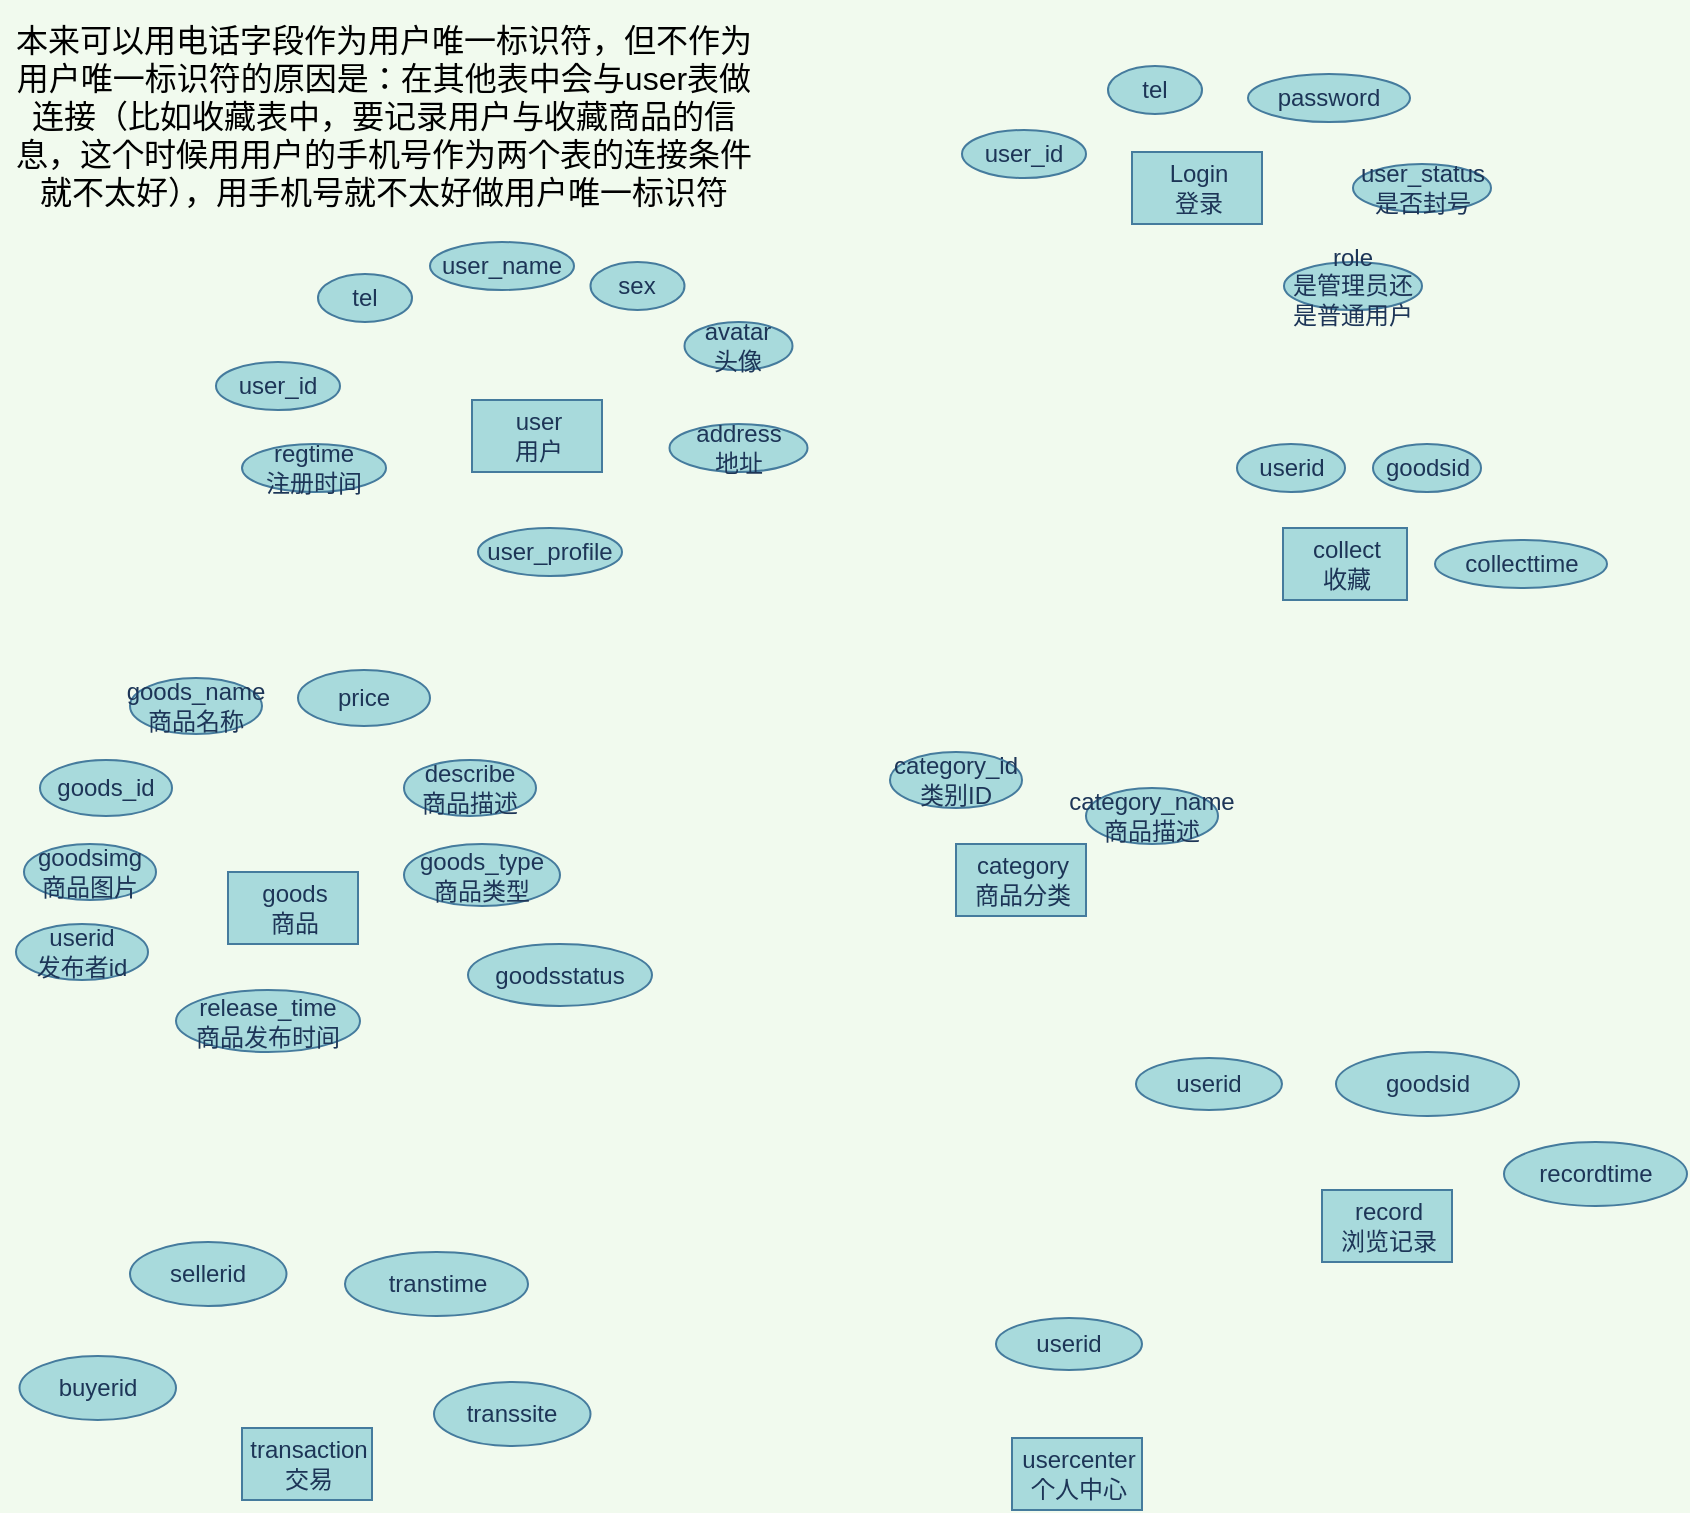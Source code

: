 <mxfile version="18.0.2" type="github">
  <diagram id="R2lEEEUBdFMjLlhIrx00" name="Page-1">
    <mxGraphModel dx="1063" dy="509" grid="0" gridSize="10" guides="1" tooltips="1" connect="1" arrows="1" fold="1" page="1" pageScale="1" pageWidth="850" pageHeight="1100" background="#F1FAEE" math="0" shadow="0" extFonts="Permanent Marker^https://fonts.googleapis.com/css?family=Permanent+Marker">
      <root>
        <mxCell id="0" />
        <mxCell id="1" parent="0" />
        <mxCell id="g1o5wDydBx8oVk8ByclE-10" value="user&lt;br&gt;用户" style="html=1;fillColor=#A8DADC;strokeColor=#457B9D;fontColor=#1D3557;" parent="1" vertex="1">
          <mxGeometry x="249" y="217" width="65" height="36" as="geometry" />
        </mxCell>
        <mxCell id="g1o5wDydBx8oVk8ByclE-11" value="collect&lt;br&gt;收藏" style="html=1;fillColor=#A8DADC;strokeColor=#457B9D;fontColor=#1D3557;" parent="1" vertex="1">
          <mxGeometry x="654.5" y="281" width="62" height="36" as="geometry" />
        </mxCell>
        <mxCell id="g1o5wDydBx8oVk8ByclE-12" value="user_id" style="ellipse;whiteSpace=wrap;html=1;rounded=0;sketch=0;fontColor=#1D3557;strokeColor=#457B9D;fillColor=#A8DADC;" parent="1" vertex="1">
          <mxGeometry x="121" y="198" width="62" height="24" as="geometry" />
        </mxCell>
        <mxCell id="g1o5wDydBx8oVk8ByclE-13" value="user_name" style="ellipse;whiteSpace=wrap;html=1;rounded=0;sketch=0;fontColor=#1D3557;strokeColor=#457B9D;fillColor=#A8DADC;" parent="1" vertex="1">
          <mxGeometry x="228" y="138" width="72" height="24" as="geometry" />
        </mxCell>
        <mxCell id="g1o5wDydBx8oVk8ByclE-14" value="tel" style="ellipse;whiteSpace=wrap;html=1;rounded=0;sketch=0;fontColor=#1D3557;strokeColor=#457B9D;fillColor=#A8DADC;" parent="1" vertex="1">
          <mxGeometry x="172" y="154" width="47" height="24" as="geometry" />
        </mxCell>
        <mxCell id="g1o5wDydBx8oVk8ByclE-15" value="address&lt;br&gt;地址" style="ellipse;whiteSpace=wrap;html=1;rounded=0;sketch=0;fontColor=#1D3557;strokeColor=#457B9D;fillColor=#A8DADC;" parent="1" vertex="1">
          <mxGeometry x="347.75" y="229" width="69" height="24" as="geometry" />
        </mxCell>
        <mxCell id="g1o5wDydBx8oVk8ByclE-16" value="sex" style="ellipse;whiteSpace=wrap;html=1;rounded=0;sketch=0;fontColor=#1D3557;strokeColor=#457B9D;fillColor=#A8DADC;" parent="1" vertex="1">
          <mxGeometry x="308.25" y="148" width="47" height="24" as="geometry" />
        </mxCell>
        <mxCell id="g1o5wDydBx8oVk8ByclE-17" value="avatar&lt;br&gt;头像" style="ellipse;whiteSpace=wrap;html=1;rounded=0;sketch=0;fontColor=#1D3557;strokeColor=#457B9D;fillColor=#A8DADC;" parent="1" vertex="1">
          <mxGeometry x="355.25" y="178" width="54" height="24" as="geometry" />
        </mxCell>
        <mxCell id="g1o5wDydBx8oVk8ByclE-18" value="regtime&lt;br&gt;注册时间" style="ellipse;whiteSpace=wrap;html=1;rounded=0;sketch=0;fontColor=#1D3557;strokeColor=#457B9D;fillColor=#A8DADC;" parent="1" vertex="1">
          <mxGeometry x="134" y="239" width="72" height="24" as="geometry" />
        </mxCell>
        <mxCell id="g1o5wDydBx8oVk8ByclE-20" value="user_status&lt;br&gt;是否封号" style="ellipse;whiteSpace=wrap;html=1;rounded=0;sketch=0;fontColor=#1D3557;strokeColor=#457B9D;fillColor=#A8DADC;" parent="1" vertex="1">
          <mxGeometry x="689.5" y="99" width="69" height="24" as="geometry" />
        </mxCell>
        <mxCell id="g1o5wDydBx8oVk8ByclE-21" value="userid" style="ellipse;whiteSpace=wrap;html=1;rounded=0;sketch=0;fontColor=#1D3557;strokeColor=#457B9D;fillColor=#A8DADC;" parent="1" vertex="1">
          <mxGeometry x="631.5" y="239" width="54" height="24" as="geometry" />
        </mxCell>
        <mxCell id="g1o5wDydBx8oVk8ByclE-22" value="goodsid" style="ellipse;whiteSpace=wrap;html=1;rounded=0;sketch=0;fontColor=#1D3557;strokeColor=#457B9D;fillColor=#A8DADC;" parent="1" vertex="1">
          <mxGeometry x="699.5" y="239" width="54" height="24" as="geometry" />
        </mxCell>
        <mxCell id="g1o5wDydBx8oVk8ByclE-23" value="collecttime" style="ellipse;whiteSpace=wrap;html=1;rounded=0;sketch=0;fontColor=#1D3557;strokeColor=#457B9D;fillColor=#A8DADC;" parent="1" vertex="1">
          <mxGeometry x="730.5" y="287" width="86" height="24" as="geometry" />
        </mxCell>
        <mxCell id="g1o5wDydBx8oVk8ByclE-24" value="goods&lt;br&gt;商品" style="html=1;fillColor=#A8DADC;strokeColor=#457B9D;fontColor=#1D3557;" parent="1" vertex="1">
          <mxGeometry x="127" y="453" width="65" height="36" as="geometry" />
        </mxCell>
        <mxCell id="XdJG98j6NMw2zqZAvnP--1" value="record&lt;br&gt;浏览记录" style="html=1;fillColor=#A8DADC;strokeColor=#457B9D;fontColor=#1D3557;" parent="1" vertex="1">
          <mxGeometry x="674" y="612" width="65" height="36" as="geometry" />
        </mxCell>
        <mxCell id="XdJG98j6NMw2zqZAvnP--2" value="goods_id" style="ellipse;whiteSpace=wrap;html=1;rounded=0;sketch=0;fontColor=#1D3557;strokeColor=#457B9D;fillColor=#A8DADC;" parent="1" vertex="1">
          <mxGeometry x="33" y="397" width="66" height="28" as="geometry" />
        </mxCell>
        <mxCell id="XdJG98j6NMw2zqZAvnP--3" value="price" style="ellipse;whiteSpace=wrap;html=1;rounded=0;sketch=0;fontColor=#1D3557;strokeColor=#457B9D;fillColor=#A8DADC;" parent="1" vertex="1">
          <mxGeometry x="162" y="352" width="66" height="28" as="geometry" />
        </mxCell>
        <mxCell id="XdJG98j6NMw2zqZAvnP--4" value="describe&lt;br&gt;商品描述" style="ellipse;whiteSpace=wrap;html=1;rounded=0;sketch=0;fontColor=#1D3557;strokeColor=#457B9D;fillColor=#A8DADC;" parent="1" vertex="1">
          <mxGeometry x="215" y="397" width="66" height="28" as="geometry" />
        </mxCell>
        <mxCell id="XdJG98j6NMw2zqZAvnP--5" value="goods_type&lt;br&gt;商品类型" style="ellipse;whiteSpace=wrap;html=1;rounded=0;sketch=0;fontColor=#1D3557;strokeColor=#457B9D;fillColor=#A8DADC;" parent="1" vertex="1">
          <mxGeometry x="215" y="439" width="78" height="31" as="geometry" />
        </mxCell>
        <mxCell id="XdJG98j6NMw2zqZAvnP--6" value="goodsstatus" style="ellipse;whiteSpace=wrap;html=1;rounded=0;sketch=0;fontColor=#1D3557;strokeColor=#457B9D;fillColor=#A8DADC;" parent="1" vertex="1">
          <mxGeometry x="247" y="489" width="92" height="31" as="geometry" />
        </mxCell>
        <mxCell id="XdJG98j6NMw2zqZAvnP--7" value="release_time&lt;br&gt;商品发布时间" style="ellipse;whiteSpace=wrap;html=1;rounded=0;sketch=0;fontColor=#1D3557;strokeColor=#457B9D;fillColor=#A8DADC;" parent="1" vertex="1">
          <mxGeometry x="101" y="512" width="92" height="31" as="geometry" />
        </mxCell>
        <mxCell id="XdJG98j6NMw2zqZAvnP--8" value="transaction&lt;br&gt;交易" style="html=1;fillColor=#A8DADC;strokeColor=#457B9D;fontColor=#1D3557;" parent="1" vertex="1">
          <mxGeometry x="134" y="731" width="65" height="36" as="geometry" />
        </mxCell>
        <mxCell id="XdJG98j6NMw2zqZAvnP--9" value="goodsimg&lt;br&gt;商品图片" style="ellipse;whiteSpace=wrap;html=1;rounded=0;sketch=0;fontColor=#1D3557;strokeColor=#457B9D;fillColor=#A8DADC;" parent="1" vertex="1">
          <mxGeometry x="25" y="439" width="66" height="28" as="geometry" />
        </mxCell>
        <mxCell id="XdJG98j6NMw2zqZAvnP--10" value="transtime" style="ellipse;whiteSpace=wrap;html=1;rounded=0;sketch=0;fontColor=#1D3557;strokeColor=#457B9D;fillColor=#A8DADC;" parent="1" vertex="1">
          <mxGeometry x="185.5" y="643" width="91.5" height="32" as="geometry" />
        </mxCell>
        <mxCell id="XdJG98j6NMw2zqZAvnP--11" value="transsite" style="ellipse;whiteSpace=wrap;html=1;rounded=0;sketch=0;fontColor=#1D3557;strokeColor=#457B9D;fillColor=#A8DADC;" parent="1" vertex="1">
          <mxGeometry x="230" y="708" width="78.25" height="32" as="geometry" />
        </mxCell>
        <mxCell id="XdJG98j6NMw2zqZAvnP--12" value="buyerid" style="ellipse;whiteSpace=wrap;html=1;rounded=0;sketch=0;fontColor=#1D3557;strokeColor=#457B9D;fillColor=#A8DADC;" parent="1" vertex="1">
          <mxGeometry x="22.75" y="695" width="78.25" height="32" as="geometry" />
        </mxCell>
        <mxCell id="XdJG98j6NMw2zqZAvnP--13" value="sellerid" style="ellipse;whiteSpace=wrap;html=1;rounded=0;sketch=0;fontColor=#1D3557;strokeColor=#457B9D;fillColor=#A8DADC;" parent="1" vertex="1">
          <mxGeometry x="78" y="638" width="78.25" height="32" as="geometry" />
        </mxCell>
        <mxCell id="XdJG98j6NMw2zqZAvnP--14" value="goodsid" style="ellipse;whiteSpace=wrap;html=1;rounded=0;sketch=0;fontColor=#1D3557;strokeColor=#457B9D;fillColor=#A8DADC;" parent="1" vertex="1">
          <mxGeometry x="681" y="543" width="91.5" height="32" as="geometry" />
        </mxCell>
        <mxCell id="XdJG98j6NMw2zqZAvnP--15" value="userid" style="ellipse;whiteSpace=wrap;html=1;rounded=0;sketch=0;fontColor=#1D3557;strokeColor=#457B9D;fillColor=#A8DADC;" parent="1" vertex="1">
          <mxGeometry x="581" y="546" width="73" height="26" as="geometry" />
        </mxCell>
        <mxCell id="XdJG98j6NMw2zqZAvnP--16" value="recordtime" style="ellipse;whiteSpace=wrap;html=1;rounded=0;sketch=0;fontColor=#1D3557;strokeColor=#457B9D;fillColor=#A8DADC;" parent="1" vertex="1">
          <mxGeometry x="765" y="588" width="91.5" height="32" as="geometry" />
        </mxCell>
        <mxCell id="XdJG98j6NMw2zqZAvnP--17" value="usercenter&lt;br&gt;个人中心" style="html=1;fillColor=#A8DADC;strokeColor=#457B9D;fontColor=#1D3557;" parent="1" vertex="1">
          <mxGeometry x="519" y="736" width="65" height="36" as="geometry" />
        </mxCell>
        <mxCell id="XdJG98j6NMw2zqZAvnP--18" value="userid" style="ellipse;whiteSpace=wrap;html=1;rounded=0;sketch=0;fontColor=#1D3557;strokeColor=#457B9D;fillColor=#A8DADC;" parent="1" vertex="1">
          <mxGeometry x="511" y="676" width="73" height="26" as="geometry" />
        </mxCell>
        <mxCell id="XdJG98j6NMw2zqZAvnP--20" value="userid&lt;br&gt;发布者id" style="ellipse;whiteSpace=wrap;html=1;rounded=0;sketch=0;fontColor=#1D3557;strokeColor=#457B9D;fillColor=#A8DADC;" parent="1" vertex="1">
          <mxGeometry x="21" y="479" width="66" height="28" as="geometry" />
        </mxCell>
        <mxCell id="XdJG98j6NMw2zqZAvnP--21" value="role&lt;br&gt;是管理员还是普通用户" style="ellipse;whiteSpace=wrap;html=1;rounded=0;sketch=0;fontColor=#1D3557;strokeColor=#457B9D;fillColor=#A8DADC;" parent="1" vertex="1">
          <mxGeometry x="655" y="148" width="69" height="24" as="geometry" />
        </mxCell>
        <mxCell id="SYEsHTh8tqa5NaPANKuM-1" value="password" style="ellipse;whiteSpace=wrap;html=1;rounded=0;sketch=0;fontColor=#1D3557;strokeColor=#457B9D;fillColor=#A8DADC;" parent="1" vertex="1">
          <mxGeometry x="637" y="54" width="81" height="24" as="geometry" />
        </mxCell>
        <mxCell id="SYEsHTh8tqa5NaPANKuM-2" value="Login&lt;br&gt;登录" style="html=1;fillColor=#A8DADC;strokeColor=#457B9D;fontColor=#1D3557;" parent="1" vertex="1">
          <mxGeometry x="579" y="93" width="65" height="36" as="geometry" />
        </mxCell>
        <mxCell id="SYEsHTh8tqa5NaPANKuM-4" value="tel" style="ellipse;whiteSpace=wrap;html=1;rounded=0;sketch=0;fontColor=#1D3557;strokeColor=#457B9D;fillColor=#A8DADC;" parent="1" vertex="1">
          <mxGeometry x="567" y="50" width="47" height="24" as="geometry" />
        </mxCell>
        <mxCell id="SYEsHTh8tqa5NaPANKuM-6" value="user_id" style="ellipse;whiteSpace=wrap;html=1;rounded=0;sketch=0;fontColor=#1D3557;strokeColor=#457B9D;fillColor=#A8DADC;" parent="1" vertex="1">
          <mxGeometry x="494" y="82" width="62" height="24" as="geometry" />
        </mxCell>
        <mxCell id="SYEsHTh8tqa5NaPANKuM-8" value="&lt;font style=&quot;font-size: 16px&quot;&gt;本来可以用电话字段作为用户唯一标识符，但不作为用户唯一标识符的原因是：在其他表中会与user表做连接（比如收藏表中，要记录用户与收藏商品的信息，这个时候用用户的手机号作为两个表的连接条件就不太好），用手机号就不太好做用户唯一标识符&lt;/font&gt;" style="text;html=1;strokeColor=none;fillColor=none;align=center;verticalAlign=middle;whiteSpace=wrap;rounded=0;" parent="1" vertex="1">
          <mxGeometry x="13" y="17" width="383.75" height="116" as="geometry" />
        </mxCell>
        <mxCell id="7Ip3TRDvnbnLxYBBL_82-1" value="user_profile" style="ellipse;whiteSpace=wrap;html=1;rounded=0;sketch=0;fontColor=#1D3557;strokeColor=#457B9D;fillColor=#A8DADC;" vertex="1" parent="1">
          <mxGeometry x="252" y="281" width="72" height="24" as="geometry" />
        </mxCell>
        <mxCell id="7Ip3TRDvnbnLxYBBL_82-2" value="goods_name&lt;br&gt;商品名称" style="ellipse;whiteSpace=wrap;html=1;rounded=0;sketch=0;fontColor=#1D3557;strokeColor=#457B9D;fillColor=#A8DADC;" vertex="1" parent="1">
          <mxGeometry x="78" y="356" width="66" height="28" as="geometry" />
        </mxCell>
        <mxCell id="7Ip3TRDvnbnLxYBBL_82-3" value="category&lt;br&gt;商品分类" style="html=1;fillColor=#A8DADC;strokeColor=#457B9D;fontColor=#1D3557;" vertex="1" parent="1">
          <mxGeometry x="491" y="439" width="65" height="36" as="geometry" />
        </mxCell>
        <mxCell id="7Ip3TRDvnbnLxYBBL_82-4" value="category_name&lt;br&gt;商品描述" style="ellipse;whiteSpace=wrap;html=1;rounded=0;sketch=0;fontColor=#1D3557;strokeColor=#457B9D;fillColor=#A8DADC;" vertex="1" parent="1">
          <mxGeometry x="556" y="411" width="66" height="28" as="geometry" />
        </mxCell>
        <mxCell id="7Ip3TRDvnbnLxYBBL_82-5" value="category_id&lt;br&gt;类别ID" style="ellipse;whiteSpace=wrap;html=1;rounded=0;sketch=0;fontColor=#1D3557;strokeColor=#457B9D;fillColor=#A8DADC;" vertex="1" parent="1">
          <mxGeometry x="458" y="393" width="66" height="28" as="geometry" />
        </mxCell>
      </root>
    </mxGraphModel>
  </diagram>
</mxfile>
